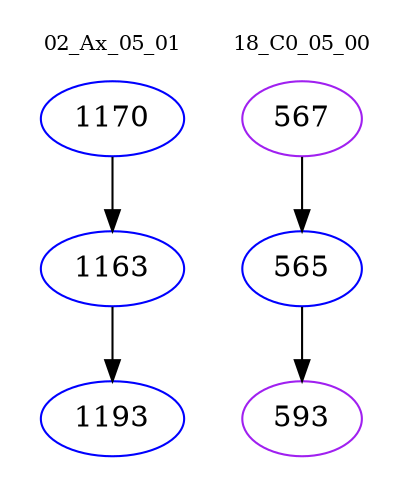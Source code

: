 digraph{
subgraph cluster_0 {
color = white
label = "02_Ax_05_01";
fontsize=10;
T0_1170 [label="1170", color="blue"]
T0_1170 -> T0_1163 [color="black"]
T0_1163 [label="1163", color="blue"]
T0_1163 -> T0_1193 [color="black"]
T0_1193 [label="1193", color="blue"]
}
subgraph cluster_1 {
color = white
label = "18_C0_05_00";
fontsize=10;
T1_567 [label="567", color="purple"]
T1_567 -> T1_565 [color="black"]
T1_565 [label="565", color="blue"]
T1_565 -> T1_593 [color="black"]
T1_593 [label="593", color="purple"]
}
}
